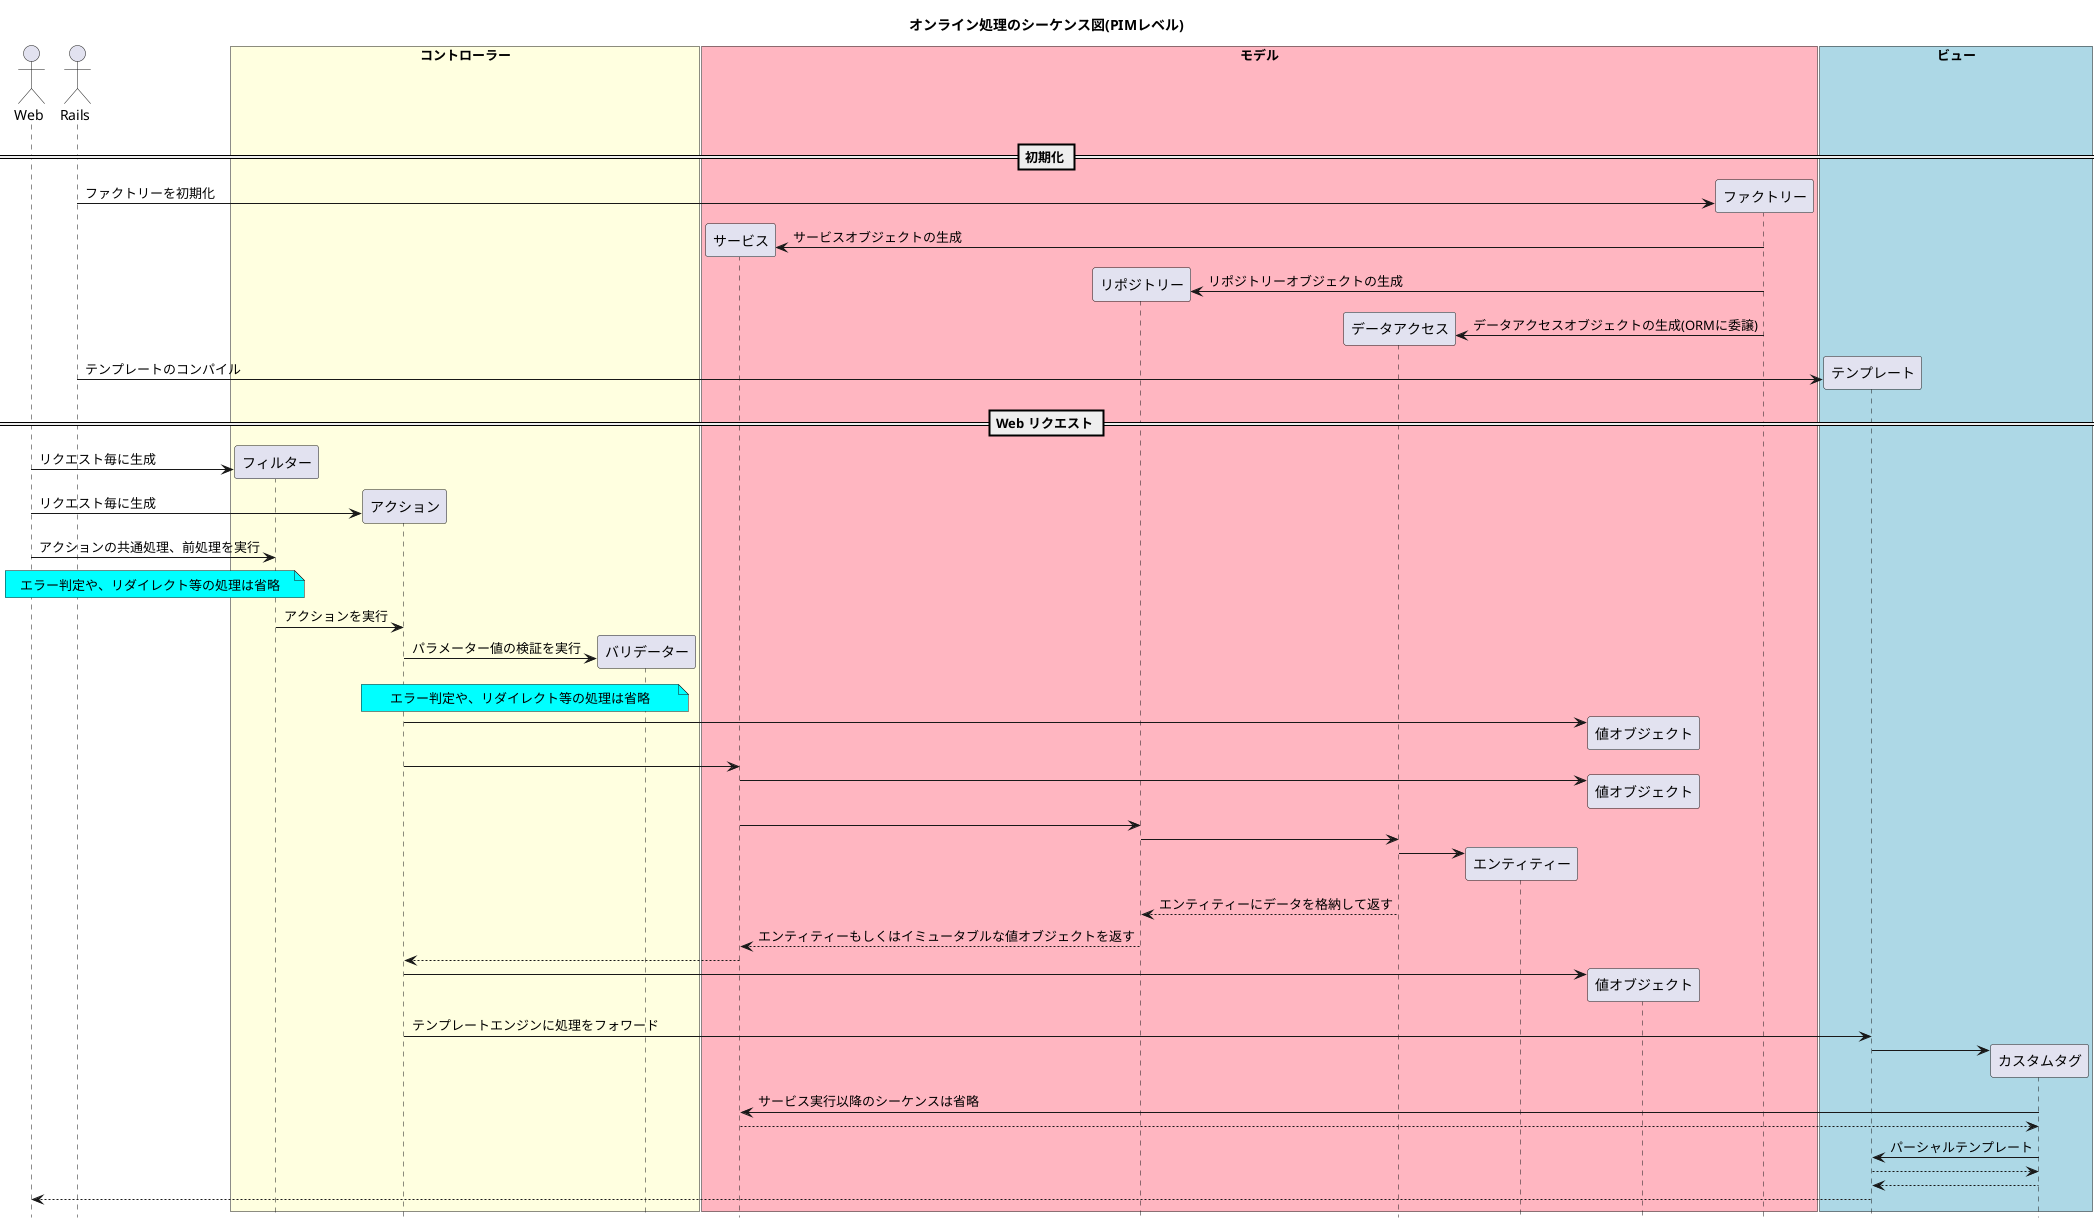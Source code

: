 @startuml

title オンライン処理のシーケンス図(PIMレベル)
hide footbox

actor "Web" as Web
actor "Rails" as Rails

box "コントローラー" #LightYellow
  participant "フィルター" as Filter
  participant "アクション" as Action
  participant "バリデーター" as Validator
end box

box "モデル" #LightPink
  participant "サービス" as Service
  participant "リポジトリー" as Repositry
  participant "データアクセス" as DAO
  participant "エンティティー" as Entity
  participant "値オブジェクト" as Value
  participant "ファクトリー" as Factory
end box

box "ビュー" #LightBlue
  participant "テンプレート" as Template
  participant "カスタムタグ" as Tag
end box

== 初期化 ==

create Factory
Rails -> Factory : ファクトリーを初期化

create Service
Factory -> Service : サービスオブジェクトの生成

create Repositry
Factory -> Repositry : リポジトリーオブジェクトの生成

create DAO
Factory -> DAO : データアクセスオブジェクトの生成(ORMに委譲)

create Template
Rails -> Template : テンプレートのコンパイル

== Web リクエスト ==

create Filter
Web -> Filter : リクエスト毎に生成

create Action
Web -> Action : リクエスト毎に生成

Web -> Filter : アクションの共通処理、前処理を実行

note over Web, Filter #Aqua : エラー判定や、リダイレクト等の処理は省略

Filter -> Action : アクションを実行

create Validator
Action -> Validator : パラメーター値の検証を実行

note over Action, Validator #Aqua : エラー判定や、リダイレクト等の処理は省略

create Value
Action -> Value

Action -> Service

create Value
Service -> Value

Service -> Repositry

Repositry -> DAO

create Entity
DAO -> Entity

Repositry <-- DAO : エンティティーにデータを格納して返す

Service <-- Repositry : エンティティーもしくはイミュータブルな値オブジェクトを返す

Action <-- Service

create Value
Action -> Value

Action -> Template : テンプレートエンジンに処理をフォワード

create Tag
Template -> Tag

Tag -> Service : サービス実行以降のシーケンスは省略
Tag <-- Service

Tag -> Template : パーシャルテンプレート
Tag <-- Template

Template <-- Tag

Web <-- Template

@enduml
